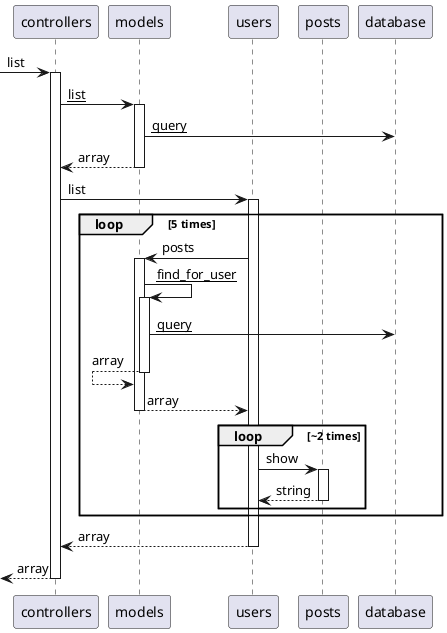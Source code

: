 @startuml
participant controllers as "controllers"
participant models as "models"
participant users as "users"
participant posts as "posts"
participant database as "database"
  [->controllers: list
  activate controllers
    controllers->models: <u>list</u>
    activate models
      models->database: <u>query</u>
    controllers<--models: array
    deactivate models
    controllers->users: list
    activate users
      Loop 5 times
        users->models: posts
        activate models
          models->models: <u>find_for_user</u>
          activate models
            models->database: <u>query</u>
          models<--models: array
          deactivate models
        users<--models: array
        deactivate models
        Loop ~2 times
          users->posts: show
          activate posts
          users<--posts: string
          deactivate posts
        End
      End
    controllers<--users: array
    deactivate users
  [<--controllers: array
  deactivate controllers
@enduml
